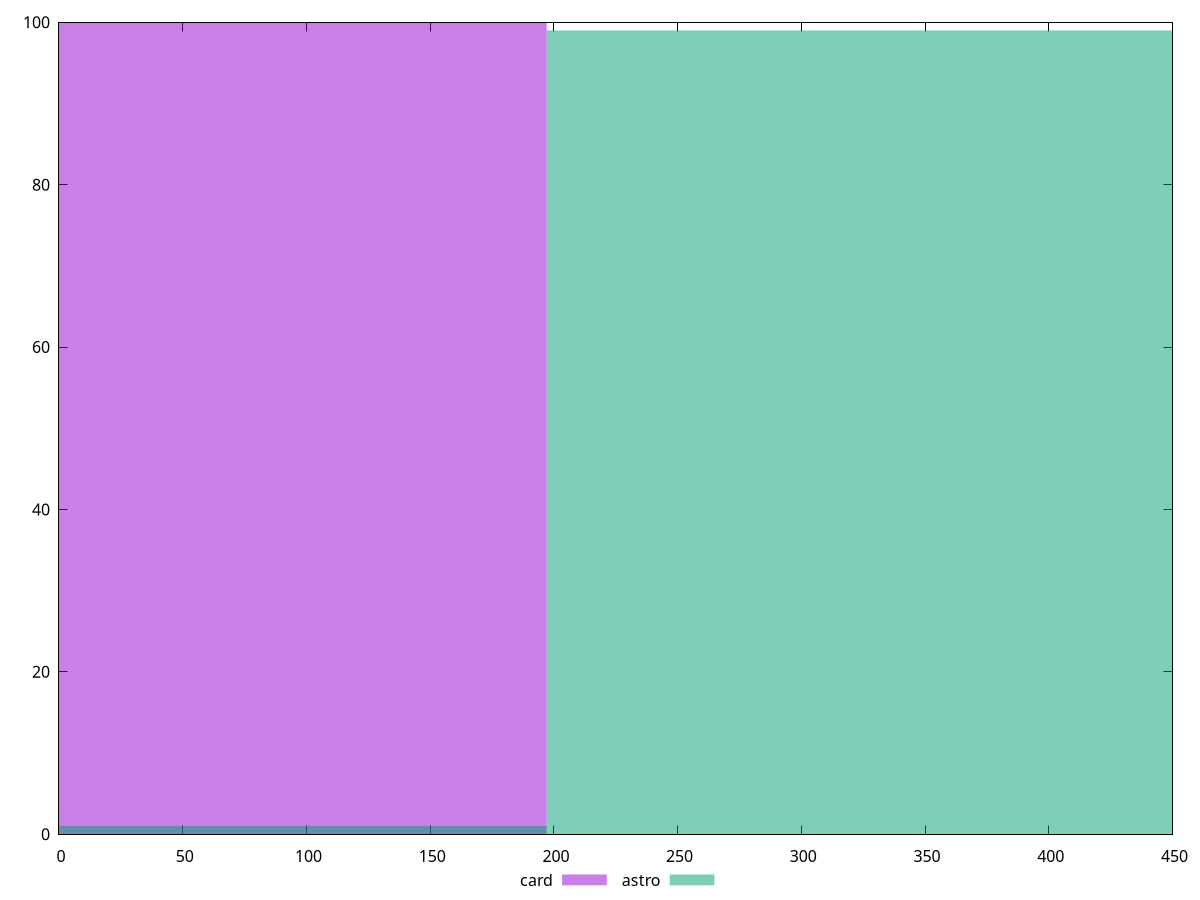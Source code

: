 reset

$card <<EOF
0 100
EOF

$astro <<EOF
394.17654997962984 99
0 1
EOF

set key outside below
set boxwidth 394.17654997962984
set xrange [0:450]
set yrange [0:100]
set trange [0:100]
set style fill transparent solid 0.5 noborder
set terminal svg size 640, 500 enhanced background rgb 'white'
set output "reports/report_00032_2021-02-25T10-28-15.087Z/unused-css-rules/comparison/histogram/2_vs_3.svg"

plot $card title "card" with boxes, \
     $astro title "astro" with boxes

reset
